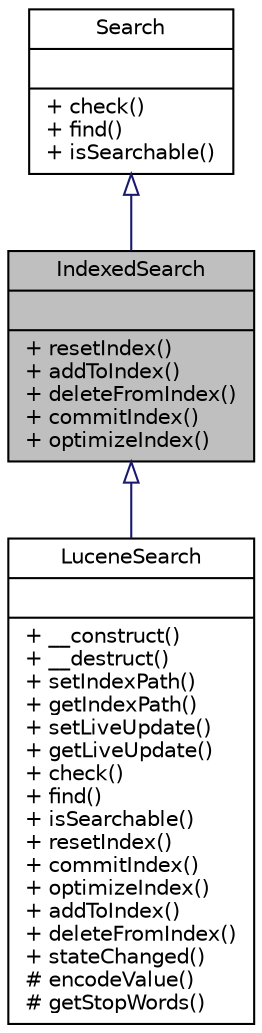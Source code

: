 digraph "IndexedSearch"
{
  edge [fontname="Helvetica",fontsize="10",labelfontname="Helvetica",labelfontsize="10"];
  node [fontname="Helvetica",fontsize="10",shape=record];
  Node0 [label="{IndexedSearch\n||+ resetIndex()\l+ addToIndex()\l+ deleteFromIndex()\l+ commitIndex()\l+ optimizeIndex()\l}",height=0.2,width=0.4,color="black", fillcolor="grey75", style="filled", fontcolor="black"];
  Node1 -> Node0 [dir="back",color="midnightblue",fontsize="10",style="solid",arrowtail="onormal",fontname="Helvetica"];
  Node1 [label="{Search\n||+ check()\l+ find()\l+ isSearchable()\l}",height=0.2,width=0.4,color="black", fillcolor="white", style="filled",URL="$interfacewcmf_1_1lib_1_1search_1_1_search.html",tooltip="Search implementations are used to search entity objects. "];
  Node0 -> Node2 [dir="back",color="midnightblue",fontsize="10",style="solid",arrowtail="onormal",fontname="Helvetica"];
  Node2 [label="{LuceneSearch\n||+ __construct()\l+ __destruct()\l+ setIndexPath()\l+ getIndexPath()\l+ setLiveUpdate()\l+ getLiveUpdate()\l+ check()\l+ find()\l+ isSearchable()\l+ resetIndex()\l+ commitIndex()\l+ optimizeIndex()\l+ addToIndex()\l+ deleteFromIndex()\l+ stateChanged()\l# encodeValue()\l# getStopWords()\l}",height=0.2,width=0.4,color="black", fillcolor="white", style="filled",URL="$classwcmf_1_1lib_1_1search_1_1impl_1_1_lucene_search.html",tooltip="LuceneSearch provides access to the search based on ZendSearch/Lucene. "];
}
